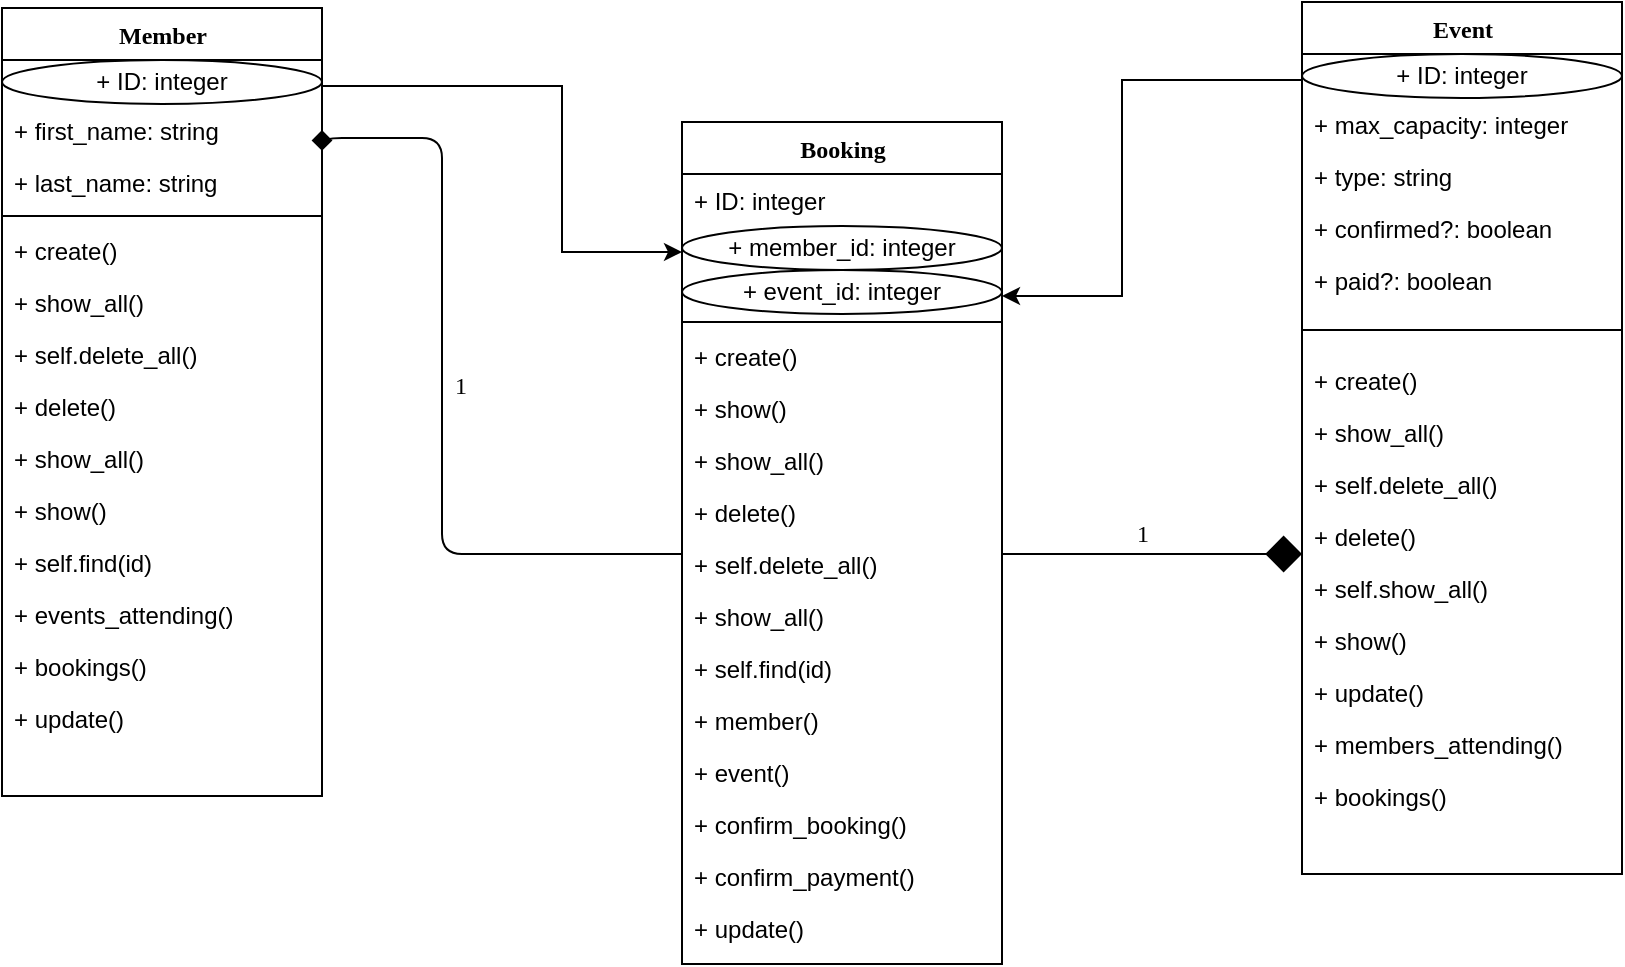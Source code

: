 <mxfile version="10.5.9" type="device"><diagram name="Page-1" id="9f46799a-70d6-7492-0946-bef42562c5a5"><mxGraphModel dx="998" dy="548" grid="1" gridSize="10" guides="1" tooltips="1" connect="1" arrows="1" fold="1" page="1" pageScale="1" pageWidth="1100" pageHeight="850" background="#ffffff" math="0" shadow="0"><root><mxCell id="0"/><mxCell id="1" parent="0"/><mxCell id="78961159f06e98e8-17" value="Member" style="swimlane;html=1;fontStyle=1;align=center;verticalAlign=top;childLayout=stackLayout;horizontal=1;startSize=26;horizontalStack=0;resizeParent=1;resizeLast=0;collapsible=1;marginBottom=0;swimlaneFillColor=#ffffff;rounded=0;shadow=0;comic=0;labelBackgroundColor=none;strokeColor=#000000;strokeWidth=1;fillColor=none;fontFamily=Verdana;fontSize=12;fontColor=#000000;" parent="1" vertex="1"><mxGeometry x="90" y="22" width="160" height="394" as="geometry"/></mxCell><mxCell id="vEtfSk2HSCHzN6sg1YcN-57" value="&lt;span&gt;+ ID: integer&lt;/span&gt;&lt;br&gt;" style="ellipse;whiteSpace=wrap;html=1;" vertex="1" parent="78961159f06e98e8-17"><mxGeometry y="26" width="160" height="22" as="geometry"/></mxCell><mxCell id="78961159f06e98e8-23" value="+ first_name: string&lt;br&gt;&lt;br&gt;" style="text;html=1;strokeColor=none;fillColor=none;align=left;verticalAlign=top;spacingLeft=4;spacingRight=4;whiteSpace=wrap;overflow=hidden;rotatable=0;points=[[0,0.5],[1,0.5]];portConstraint=eastwest;" parent="78961159f06e98e8-17" vertex="1"><mxGeometry y="48" width="160" height="26" as="geometry"/></mxCell><mxCell id="78961159f06e98e8-25" value="+ last_name: string" style="text;html=1;strokeColor=none;fillColor=none;align=left;verticalAlign=top;spacingLeft=4;spacingRight=4;whiteSpace=wrap;overflow=hidden;rotatable=0;points=[[0,0.5],[1,0.5]];portConstraint=eastwest;" parent="78961159f06e98e8-17" vertex="1"><mxGeometry y="74" width="160" height="26" as="geometry"/></mxCell><mxCell id="78961159f06e98e8-19" value="" style="line;html=1;strokeWidth=1;fillColor=none;align=left;verticalAlign=middle;spacingTop=-1;spacingLeft=3;spacingRight=3;rotatable=0;labelPosition=right;points=[];portConstraint=eastwest;" parent="78961159f06e98e8-17" vertex="1"><mxGeometry y="100" width="160" height="8" as="geometry"/></mxCell><mxCell id="vEtfSk2HSCHzN6sg1YcN-4" value="+ create()" style="text;html=1;strokeColor=none;fillColor=none;align=left;verticalAlign=top;spacingLeft=4;spacingRight=4;whiteSpace=wrap;overflow=hidden;rotatable=0;points=[[0,0.5],[1,0.5]];portConstraint=eastwest;" vertex="1" parent="78961159f06e98e8-17"><mxGeometry y="108" width="160" height="26" as="geometry"/></mxCell><mxCell id="vEtfSk2HSCHzN6sg1YcN-9" value="+ show_all()" style="text;html=1;strokeColor=none;fillColor=none;align=left;verticalAlign=top;spacingLeft=4;spacingRight=4;whiteSpace=wrap;overflow=hidden;rotatable=0;points=[[0,0.5],[1,0.5]];portConstraint=eastwest;" vertex="1" parent="78961159f06e98e8-17"><mxGeometry y="134" width="160" height="26" as="geometry"/></mxCell><mxCell id="vEtfSk2HSCHzN6sg1YcN-8" value="+ self.delete_all()" style="text;html=1;strokeColor=none;fillColor=none;align=left;verticalAlign=top;spacingLeft=4;spacingRight=4;whiteSpace=wrap;overflow=hidden;rotatable=0;points=[[0,0.5],[1,0.5]];portConstraint=eastwest;" vertex="1" parent="78961159f06e98e8-17"><mxGeometry y="160" width="160" height="26" as="geometry"/></mxCell><mxCell id="vEtfSk2HSCHzN6sg1YcN-7" value="+ delete()" style="text;html=1;strokeColor=none;fillColor=none;align=left;verticalAlign=top;spacingLeft=4;spacingRight=4;whiteSpace=wrap;overflow=hidden;rotatable=0;points=[[0,0.5],[1,0.5]];portConstraint=eastwest;" vertex="1" parent="78961159f06e98e8-17"><mxGeometry y="186" width="160" height="26" as="geometry"/></mxCell><mxCell id="vEtfSk2HSCHzN6sg1YcN-6" value="+ show_all()" style="text;html=1;strokeColor=none;fillColor=none;align=left;verticalAlign=top;spacingLeft=4;spacingRight=4;whiteSpace=wrap;overflow=hidden;rotatable=0;points=[[0,0.5],[1,0.5]];portConstraint=eastwest;" vertex="1" parent="78961159f06e98e8-17"><mxGeometry y="212" width="160" height="26" as="geometry"/></mxCell><mxCell id="vEtfSk2HSCHzN6sg1YcN-5" value="+ show()" style="text;html=1;strokeColor=none;fillColor=none;align=left;verticalAlign=top;spacingLeft=4;spacingRight=4;whiteSpace=wrap;overflow=hidden;rotatable=0;points=[[0,0.5],[1,0.5]];portConstraint=eastwest;" vertex="1" parent="78961159f06e98e8-17"><mxGeometry y="238" width="160" height="26" as="geometry"/></mxCell><mxCell id="vEtfSk2HSCHzN6sg1YcN-20" value="+ self.find(id)" style="text;html=1;strokeColor=none;fillColor=none;align=left;verticalAlign=top;spacingLeft=4;spacingRight=4;whiteSpace=wrap;overflow=hidden;rotatable=0;points=[[0,0.5],[1,0.5]];portConstraint=eastwest;" vertex="1" parent="78961159f06e98e8-17"><mxGeometry y="264" width="160" height="26" as="geometry"/></mxCell><mxCell id="vEtfSk2HSCHzN6sg1YcN-18" value="+ events_attending()" style="text;html=1;strokeColor=none;fillColor=none;align=left;verticalAlign=top;spacingLeft=4;spacingRight=4;whiteSpace=wrap;overflow=hidden;rotatable=0;points=[[0,0.5],[1,0.5]];portConstraint=eastwest;" vertex="1" parent="78961159f06e98e8-17"><mxGeometry y="290" width="160" height="26" as="geometry"/></mxCell><mxCell id="vEtfSk2HSCHzN6sg1YcN-19" value="+ bookings()" style="text;html=1;strokeColor=none;fillColor=none;align=left;verticalAlign=top;spacingLeft=4;spacingRight=4;whiteSpace=wrap;overflow=hidden;rotatable=0;points=[[0,0.5],[1,0.5]];portConstraint=eastwest;" vertex="1" parent="78961159f06e98e8-17"><mxGeometry y="316" width="160" height="26" as="geometry"/></mxCell><mxCell id="vEtfSk2HSCHzN6sg1YcN-43" value="+ update()" style="text;html=1;strokeColor=none;fillColor=none;align=left;verticalAlign=top;spacingLeft=4;spacingRight=4;whiteSpace=wrap;overflow=hidden;rotatable=0;points=[[0,0.5],[1,0.5]];portConstraint=eastwest;" vertex="1" parent="78961159f06e98e8-17"><mxGeometry y="342" width="160" height="26" as="geometry"/></mxCell><mxCell id="78961159f06e98e8-122" value="1" style="edgeStyle=orthogonalEdgeStyle;html=1;labelBackgroundColor=none;startFill=0;startSize=8;endArrow=diamond;endFill=1;endSize=16;fontFamily=Verdana;fontSize=12;elbow=vertical;startArrow=none;" parent="1" source="78961159f06e98e8-30" target="78961159f06e98e8-43" edge="1"><mxGeometry x="0.2" y="22" relative="1" as="geometry"><Array as="points"><mxPoint x="630" y="295"/><mxPoint x="630" y="295"/></Array><mxPoint x="-20" y="12" as="offset"/></mxGeometry></mxCell><mxCell id="78961159f06e98e8-30" value="Booking" style="swimlane;html=1;fontStyle=1;align=center;verticalAlign=top;childLayout=stackLayout;horizontal=1;startSize=26;horizontalStack=0;resizeParent=1;resizeLast=0;collapsible=1;marginBottom=0;swimlaneFillColor=#ffffff;rounded=0;shadow=0;comic=0;labelBackgroundColor=none;strokeColor=#000000;strokeWidth=1;fillColor=none;fontFamily=Verdana;fontSize=12;fontColor=#000000;" parent="1" vertex="1"><mxGeometry x="430" y="79" width="160" height="421" as="geometry"/></mxCell><mxCell id="78961159f06e98e8-31" value="+ ID: integer" style="text;html=1;strokeColor=none;fillColor=none;align=left;verticalAlign=top;spacingLeft=4;spacingRight=4;whiteSpace=wrap;overflow=hidden;rotatable=0;points=[[0,0.5],[1,0.5]];portConstraint=eastwest;" parent="78961159f06e98e8-30" vertex="1"><mxGeometry y="26" width="160" height="26" as="geometry"/></mxCell><mxCell id="vEtfSk2HSCHzN6sg1YcN-53" value="&lt;span&gt;+ member_id: integer&lt;/span&gt;" style="ellipse;whiteSpace=wrap;html=1;" vertex="1" parent="78961159f06e98e8-30"><mxGeometry y="52" width="160" height="22" as="geometry"/></mxCell><mxCell id="vEtfSk2HSCHzN6sg1YcN-55" value="&lt;span&gt;+ event_id: integer&lt;/span&gt;&lt;br&gt;" style="ellipse;whiteSpace=wrap;html=1;" vertex="1" parent="78961159f06e98e8-30"><mxGeometry y="74" width="160" height="22" as="geometry"/></mxCell><mxCell id="78961159f06e98e8-38" value="" style="line;html=1;strokeWidth=1;fillColor=none;align=left;verticalAlign=middle;spacingTop=-1;spacingLeft=3;spacingRight=3;rotatable=0;labelPosition=right;points=[];portConstraint=eastwest;" parent="78961159f06e98e8-30" vertex="1"><mxGeometry y="96" width="160" height="8" as="geometry"/></mxCell><mxCell id="78961159f06e98e8-39" value="+ create()" style="text;html=1;strokeColor=none;fillColor=none;align=left;verticalAlign=top;spacingLeft=4;spacingRight=4;whiteSpace=wrap;overflow=hidden;rotatable=0;points=[[0,0.5],[1,0.5]];portConstraint=eastwest;" parent="78961159f06e98e8-30" vertex="1"><mxGeometry y="104" width="160" height="26" as="geometry"/></mxCell><mxCell id="78961159f06e98e8-40" value="+ show()" style="text;html=1;strokeColor=none;fillColor=none;align=left;verticalAlign=top;spacingLeft=4;spacingRight=4;whiteSpace=wrap;overflow=hidden;rotatable=0;points=[[0,0.5],[1,0.5]];portConstraint=eastwest;" parent="78961159f06e98e8-30" vertex="1"><mxGeometry y="130" width="160" height="26" as="geometry"/></mxCell><mxCell id="78961159f06e98e8-42" value="+ show_all()" style="text;html=1;strokeColor=none;fillColor=none;align=left;verticalAlign=top;spacingLeft=4;spacingRight=4;whiteSpace=wrap;overflow=hidden;rotatable=0;points=[[0,0.5],[1,0.5]];portConstraint=eastwest;" parent="78961159f06e98e8-30" vertex="1"><mxGeometry y="156" width="160" height="26" as="geometry"/></mxCell><mxCell id="r9p5xyA0zBTsMestX8H0-3" value="+ delete()" style="text;html=1;strokeColor=none;fillColor=none;align=left;verticalAlign=top;spacingLeft=4;spacingRight=4;whiteSpace=wrap;overflow=hidden;rotatable=0;points=[[0,0.5],[1,0.5]];portConstraint=eastwest;" parent="78961159f06e98e8-30" vertex="1"><mxGeometry y="182" width="160" height="26" as="geometry"/></mxCell><mxCell id="r9p5xyA0zBTsMestX8H0-2" value="+ self.delete_all()" style="text;html=1;strokeColor=none;fillColor=none;align=left;verticalAlign=top;spacingLeft=4;spacingRight=4;whiteSpace=wrap;overflow=hidden;rotatable=0;points=[[0,0.5],[1,0.5]];portConstraint=eastwest;" parent="78961159f06e98e8-30" vertex="1"><mxGeometry y="208" width="160" height="26" as="geometry"/></mxCell><mxCell id="r9p5xyA0zBTsMestX8H0-1" value="+ show_all()" style="text;html=1;strokeColor=none;fillColor=none;align=left;verticalAlign=top;spacingLeft=4;spacingRight=4;whiteSpace=wrap;overflow=hidden;rotatable=0;points=[[0,0.5],[1,0.5]];portConstraint=eastwest;" parent="78961159f06e98e8-30" vertex="1"><mxGeometry y="234" width="160" height="26" as="geometry"/></mxCell><mxCell id="vEtfSk2HSCHzN6sg1YcN-21" value="+ self.find(id)" style="text;html=1;strokeColor=none;fillColor=none;align=left;verticalAlign=top;spacingLeft=4;spacingRight=4;whiteSpace=wrap;overflow=hidden;rotatable=0;points=[[0,0.5],[1,0.5]];portConstraint=eastwest;" vertex="1" parent="78961159f06e98e8-30"><mxGeometry y="260" width="160" height="26" as="geometry"/></mxCell><mxCell id="vEtfSk2HSCHzN6sg1YcN-22" value="+ member()" style="text;html=1;strokeColor=none;fillColor=none;align=left;verticalAlign=top;spacingLeft=4;spacingRight=4;whiteSpace=wrap;overflow=hidden;rotatable=0;points=[[0,0.5],[1,0.5]];portConstraint=eastwest;" vertex="1" parent="78961159f06e98e8-30"><mxGeometry y="286" width="160" height="26" as="geometry"/></mxCell><mxCell id="vEtfSk2HSCHzN6sg1YcN-23" value="+ event()" style="text;html=1;strokeColor=none;fillColor=none;align=left;verticalAlign=top;spacingLeft=4;spacingRight=4;whiteSpace=wrap;overflow=hidden;rotatable=0;points=[[0,0.5],[1,0.5]];portConstraint=eastwest;" vertex="1" parent="78961159f06e98e8-30"><mxGeometry y="312" width="160" height="26" as="geometry"/></mxCell><mxCell id="vEtfSk2HSCHzN6sg1YcN-24" value="+ confirm_booking()" style="text;html=1;strokeColor=none;fillColor=none;align=left;verticalAlign=top;spacingLeft=4;spacingRight=4;whiteSpace=wrap;overflow=hidden;rotatable=0;points=[[0,0.5],[1,0.5]];portConstraint=eastwest;" vertex="1" parent="78961159f06e98e8-30"><mxGeometry y="338" width="160" height="26" as="geometry"/></mxCell><mxCell id="vEtfSk2HSCHzN6sg1YcN-25" value="+ confirm_payment()" style="text;html=1;strokeColor=none;fillColor=none;align=left;verticalAlign=top;spacingLeft=4;spacingRight=4;whiteSpace=wrap;overflow=hidden;rotatable=0;points=[[0,0.5],[1,0.5]];portConstraint=eastwest;" vertex="1" parent="78961159f06e98e8-30"><mxGeometry y="364" width="160" height="26" as="geometry"/></mxCell><mxCell id="78961159f06e98e8-43" value="Event" style="swimlane;html=1;fontStyle=1;align=center;verticalAlign=top;childLayout=stackLayout;horizontal=1;startSize=26;horizontalStack=0;resizeParent=1;resizeLast=0;collapsible=1;marginBottom=0;swimlaneFillColor=#ffffff;rounded=0;shadow=0;comic=0;labelBackgroundColor=none;strokeColor=#000000;strokeWidth=1;fillColor=none;fontFamily=Verdana;fontSize=12;fontColor=#000000;" parent="1" vertex="1"><mxGeometry x="740" y="19" width="160" height="436" as="geometry"/></mxCell><mxCell id="vEtfSk2HSCHzN6sg1YcN-59" value="&lt;span&gt;+ ID: integer&lt;/span&gt;&lt;br&gt;" style="ellipse;whiteSpace=wrap;html=1;" vertex="1" parent="78961159f06e98e8-43"><mxGeometry y="26" width="160" height="22" as="geometry"/></mxCell><mxCell id="78961159f06e98e8-49" value="+ max_capacity: integer" style="text;html=1;strokeColor=none;fillColor=none;align=left;verticalAlign=top;spacingLeft=4;spacingRight=4;whiteSpace=wrap;overflow=hidden;rotatable=0;points=[[0,0.5],[1,0.5]];portConstraint=eastwest;" parent="78961159f06e98e8-43" vertex="1"><mxGeometry y="48" width="160" height="26" as="geometry"/></mxCell><mxCell id="78961159f06e98e8-50" value="+ type: string" style="text;html=1;strokeColor=none;fillColor=none;align=left;verticalAlign=top;spacingLeft=4;spacingRight=4;whiteSpace=wrap;overflow=hidden;rotatable=0;points=[[0,0.5],[1,0.5]];portConstraint=eastwest;" parent="78961159f06e98e8-43" vertex="1"><mxGeometry y="74" width="160" height="26" as="geometry"/></mxCell><mxCell id="vEtfSk2HSCHzN6sg1YcN-2" value="+ confirmed?: boolean" style="text;html=1;strokeColor=none;fillColor=none;align=left;verticalAlign=top;spacingLeft=4;spacingRight=4;whiteSpace=wrap;overflow=hidden;rotatable=0;points=[[0,0.5],[1,0.5]];portConstraint=eastwest;" vertex="1" parent="78961159f06e98e8-43"><mxGeometry y="100" width="160" height="26" as="geometry"/></mxCell><mxCell id="vEtfSk2HSCHzN6sg1YcN-3" value="+ paid?: boolean" style="text;html=1;strokeColor=none;fillColor=none;align=left;verticalAlign=top;spacingLeft=4;spacingRight=4;whiteSpace=wrap;overflow=hidden;rotatable=0;points=[[0,0.5],[1,0.5]];portConstraint=eastwest;" vertex="1" parent="78961159f06e98e8-43"><mxGeometry y="126" width="160" height="26" as="geometry"/></mxCell><mxCell id="78961159f06e98e8-51" value="" style="line;html=1;strokeWidth=1;fillColor=none;align=left;verticalAlign=middle;spacingTop=-1;spacingLeft=3;spacingRight=3;rotatable=0;labelPosition=right;points=[];portConstraint=eastwest;" parent="78961159f06e98e8-43" vertex="1"><mxGeometry y="152" width="160" height="24" as="geometry"/></mxCell><mxCell id="vEtfSk2HSCHzN6sg1YcN-10" value="+ create()" style="text;html=1;strokeColor=none;fillColor=none;align=left;verticalAlign=top;spacingLeft=4;spacingRight=4;whiteSpace=wrap;overflow=hidden;rotatable=0;points=[[0,0.5],[1,0.5]];portConstraint=eastwest;" vertex="1" parent="78961159f06e98e8-43"><mxGeometry y="176" width="160" height="26" as="geometry"/></mxCell><mxCell id="vEtfSk2HSCHzN6sg1YcN-15" value="+ show_all()" style="text;html=1;strokeColor=none;fillColor=none;align=left;verticalAlign=top;spacingLeft=4;spacingRight=4;whiteSpace=wrap;overflow=hidden;rotatable=0;points=[[0,0.5],[1,0.5]];portConstraint=eastwest;" vertex="1" parent="78961159f06e98e8-43"><mxGeometry y="202" width="160" height="26" as="geometry"/></mxCell><mxCell id="vEtfSk2HSCHzN6sg1YcN-14" value="+ self.delete_all()" style="text;html=1;strokeColor=none;fillColor=none;align=left;verticalAlign=top;spacingLeft=4;spacingRight=4;whiteSpace=wrap;overflow=hidden;rotatable=0;points=[[0,0.5],[1,0.5]];portConstraint=eastwest;" vertex="1" parent="78961159f06e98e8-43"><mxGeometry y="228" width="160" height="26" as="geometry"/></mxCell><mxCell id="vEtfSk2HSCHzN6sg1YcN-13" value="+ delete()" style="text;html=1;strokeColor=none;fillColor=none;align=left;verticalAlign=top;spacingLeft=4;spacingRight=4;whiteSpace=wrap;overflow=hidden;rotatable=0;points=[[0,0.5],[1,0.5]];portConstraint=eastwest;" vertex="1" parent="78961159f06e98e8-43"><mxGeometry y="254" width="160" height="26" as="geometry"/></mxCell><mxCell id="vEtfSk2HSCHzN6sg1YcN-12" value="+ self.show_all()" style="text;html=1;strokeColor=none;fillColor=none;align=left;verticalAlign=top;spacingLeft=4;spacingRight=4;whiteSpace=wrap;overflow=hidden;rotatable=0;points=[[0,0.5],[1,0.5]];portConstraint=eastwest;" vertex="1" parent="78961159f06e98e8-43"><mxGeometry y="280" width="160" height="26" as="geometry"/></mxCell><mxCell id="vEtfSk2HSCHzN6sg1YcN-11" value="+ show()" style="text;html=1;strokeColor=none;fillColor=none;align=left;verticalAlign=top;spacingLeft=4;spacingRight=4;whiteSpace=wrap;overflow=hidden;rotatable=0;points=[[0,0.5],[1,0.5]];portConstraint=eastwest;" vertex="1" parent="78961159f06e98e8-43"><mxGeometry y="306" width="160" height="26" as="geometry"/></mxCell><mxCell id="vEtfSk2HSCHzN6sg1YcN-27" value="+ update()" style="text;html=1;strokeColor=none;fillColor=none;align=left;verticalAlign=top;spacingLeft=4;spacingRight=4;whiteSpace=wrap;overflow=hidden;rotatable=0;points=[[0,0.5],[1,0.5]];portConstraint=eastwest;" vertex="1" parent="78961159f06e98e8-43"><mxGeometry y="332" width="160" height="26" as="geometry"/></mxCell><mxCell id="vEtfSk2HSCHzN6sg1YcN-45" value="+ members_attending()" style="text;html=1;strokeColor=none;fillColor=none;align=left;verticalAlign=top;spacingLeft=4;spacingRight=4;whiteSpace=wrap;overflow=hidden;rotatable=0;points=[[0,0.5],[1,0.5]];portConstraint=eastwest;" vertex="1" parent="78961159f06e98e8-43"><mxGeometry y="358" width="160" height="26" as="geometry"/></mxCell><mxCell id="vEtfSk2HSCHzN6sg1YcN-46" value="+ bookings()" style="text;html=1;strokeColor=none;fillColor=none;align=left;verticalAlign=top;spacingLeft=4;spacingRight=4;whiteSpace=wrap;overflow=hidden;rotatable=0;points=[[0,0.5],[1,0.5]];portConstraint=eastwest;" vertex="1" parent="78961159f06e98e8-43"><mxGeometry y="384" width="160" height="26" as="geometry"/></mxCell><mxCell id="78961159f06e98e8-121" value="1" style="html=1;labelBackgroundColor=none;startFill=1;startSize=8;endArrow=none;endFill=0;endSize=16;fontFamily=Verdana;fontSize=12;exitX=1;exitY=0.5;exitDx=0;exitDy=0;startArrow=diamond;edgeStyle=orthogonalEdgeStyle;" parent="1" source="78961159f06e98e8-23" target="78961159f06e98e8-30" edge="1"><mxGeometry x="-0.043" y="9" relative="1" as="geometry"><mxPoint x="250" y="259.882" as="sourcePoint"/><Array as="points"><mxPoint x="310" y="87"/><mxPoint x="310" y="295"/></Array><mxPoint as="offset"/></mxGeometry></mxCell><mxCell id="vEtfSk2HSCHzN6sg1YcN-26" value="+ update()" style="text;html=1;strokeColor=none;fillColor=none;align=left;verticalAlign=top;spacingLeft=4;spacingRight=4;whiteSpace=wrap;overflow=hidden;rotatable=0;points=[[0,0.5],[1,0.5]];portConstraint=eastwest;" vertex="1" parent="1"><mxGeometry x="430" y="469" width="160" height="26" as="geometry"/></mxCell><mxCell id="vEtfSk2HSCHzN6sg1YcN-51" style="edgeStyle=orthogonalEdgeStyle;rounded=0;orthogonalLoop=1;jettySize=auto;html=1;exitX=1;exitY=0.5;exitDx=0;exitDy=0;entryX=0;entryY=0.5;entryDx=0;entryDy=0;startArrow=none;startFill=0;endArrow=classic;endFill=1;" edge="1" parent="1"><mxGeometry relative="1" as="geometry"><mxPoint x="250" y="61" as="sourcePoint"/><mxPoint x="430" y="144" as="targetPoint"/><Array as="points"><mxPoint x="370" y="61"/><mxPoint x="370" y="144"/></Array></mxGeometry></mxCell><mxCell id="vEtfSk2HSCHzN6sg1YcN-52" style="edgeStyle=orthogonalEdgeStyle;rounded=0;orthogonalLoop=1;jettySize=auto;html=1;exitX=0;exitY=0.5;exitDx=0;exitDy=0;entryX=1;entryY=0.5;entryDx=0;entryDy=0;startArrow=none;startFill=0;endArrow=classic;endFill=1;" edge="1" parent="1"><mxGeometry relative="1" as="geometry"><mxPoint x="740" y="58" as="sourcePoint"/><mxPoint x="590" y="166" as="targetPoint"/><Array as="points"><mxPoint x="650" y="58"/><mxPoint x="650" y="166"/></Array></mxGeometry></mxCell></root></mxGraphModel></diagram></mxfile>
